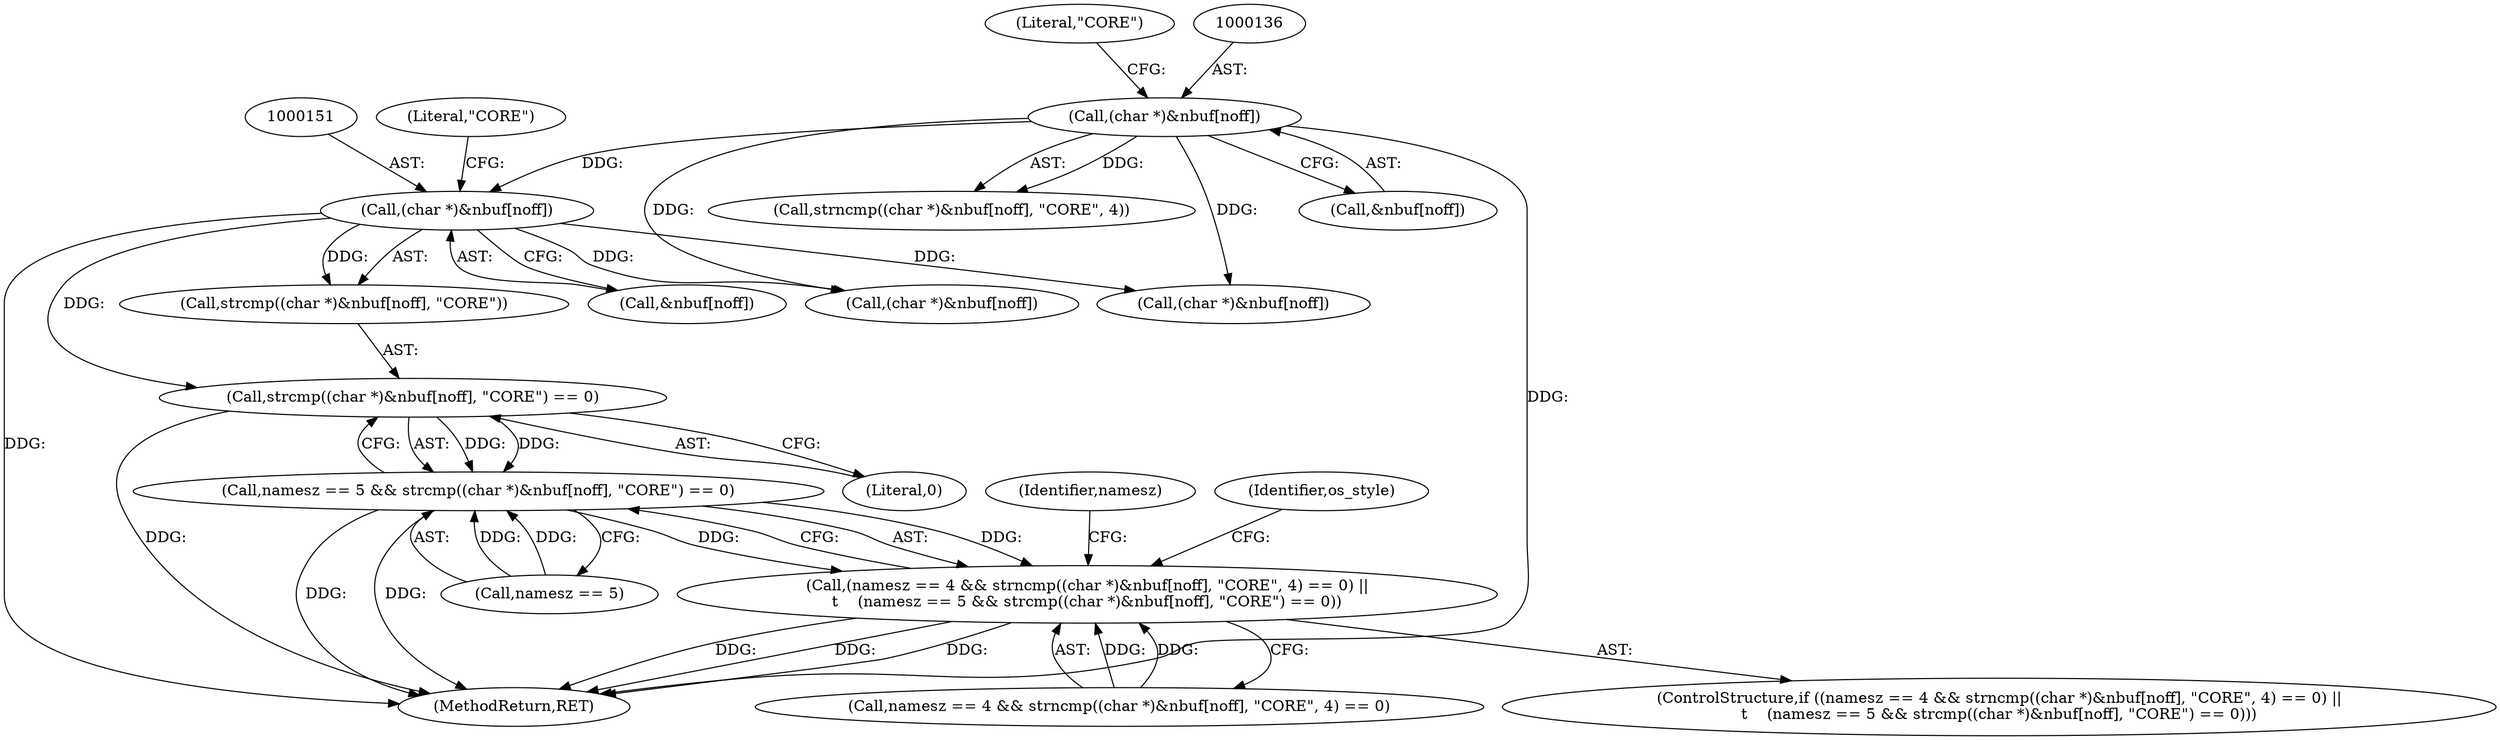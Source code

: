 digraph "0_file_2858eaf99f6cc5aae129bcbf1e24ad160240185f@API" {
"1000148" [label="(Call,strcmp((char *)&nbuf[noff], \"CORE\") == 0)"];
"1000150" [label="(Call,(char *)&nbuf[noff])"];
"1000135" [label="(Call,(char *)&nbuf[noff])"];
"1000144" [label="(Call,namesz == 5 && strcmp((char *)&nbuf[noff], \"CORE\") == 0)"];
"1000128" [label="(Call,(namesz == 4 && strncmp((char *)&nbuf[noff], \"CORE\", 4) == 0) ||\n\t    (namesz == 5 && strcmp((char *)&nbuf[noff], \"CORE\") == 0))"];
"1000150" [label="(Call,(char *)&nbuf[noff])"];
"1000165" [label="(Identifier,namesz)"];
"1000145" [label="(Call,namesz == 5)"];
"1000135" [label="(Call,(char *)&nbuf[noff])"];
"1000134" [label="(Call,strncmp((char *)&nbuf[noff], \"CORE\", 4))"];
"1000169" [label="(Call,(char *)&nbuf[noff])"];
"1000129" [label="(Call,namesz == 4 && strncmp((char *)&nbuf[noff], \"CORE\", 4) == 0)"];
"1000127" [label="(ControlStructure,if ((namesz == 4 && strncmp((char *)&nbuf[noff], \"CORE\", 4) == 0) ||\n\t    (namesz == 5 && strcmp((char *)&nbuf[noff], \"CORE\") == 0)))"];
"1000148" [label="(Call,strcmp((char *)&nbuf[noff], \"CORE\") == 0)"];
"1000551" [label="(MethodReturn,RET)"];
"1000128" [label="(Call,(namesz == 4 && strncmp((char *)&nbuf[noff], \"CORE\", 4) == 0) ||\n\t    (namesz == 5 && strcmp((char *)&nbuf[noff], \"CORE\") == 0))"];
"1000157" [label="(Literal,0)"];
"1000188" [label="(Call,(char *)&nbuf[noff])"];
"1000160" [label="(Identifier,os_style)"];
"1000149" [label="(Call,strcmp((char *)&nbuf[noff], \"CORE\"))"];
"1000137" [label="(Call,&nbuf[noff])"];
"1000156" [label="(Literal,\"CORE\")"];
"1000144" [label="(Call,namesz == 5 && strcmp((char *)&nbuf[noff], \"CORE\") == 0)"];
"1000141" [label="(Literal,\"CORE\")"];
"1000152" [label="(Call,&nbuf[noff])"];
"1000148" -> "1000144"  [label="AST: "];
"1000148" -> "1000157"  [label="CFG: "];
"1000149" -> "1000148"  [label="AST: "];
"1000157" -> "1000148"  [label="AST: "];
"1000144" -> "1000148"  [label="CFG: "];
"1000148" -> "1000551"  [label="DDG: "];
"1000148" -> "1000144"  [label="DDG: "];
"1000148" -> "1000144"  [label="DDG: "];
"1000150" -> "1000148"  [label="DDG: "];
"1000150" -> "1000149"  [label="AST: "];
"1000150" -> "1000152"  [label="CFG: "];
"1000151" -> "1000150"  [label="AST: "];
"1000152" -> "1000150"  [label="AST: "];
"1000156" -> "1000150"  [label="CFG: "];
"1000150" -> "1000551"  [label="DDG: "];
"1000150" -> "1000149"  [label="DDG: "];
"1000135" -> "1000150"  [label="DDG: "];
"1000150" -> "1000169"  [label="DDG: "];
"1000150" -> "1000188"  [label="DDG: "];
"1000135" -> "1000134"  [label="AST: "];
"1000135" -> "1000137"  [label="CFG: "];
"1000136" -> "1000135"  [label="AST: "];
"1000137" -> "1000135"  [label="AST: "];
"1000141" -> "1000135"  [label="CFG: "];
"1000135" -> "1000551"  [label="DDG: "];
"1000135" -> "1000134"  [label="DDG: "];
"1000135" -> "1000169"  [label="DDG: "];
"1000135" -> "1000188"  [label="DDG: "];
"1000144" -> "1000128"  [label="AST: "];
"1000144" -> "1000145"  [label="CFG: "];
"1000145" -> "1000144"  [label="AST: "];
"1000128" -> "1000144"  [label="CFG: "];
"1000144" -> "1000551"  [label="DDG: "];
"1000144" -> "1000551"  [label="DDG: "];
"1000144" -> "1000128"  [label="DDG: "];
"1000144" -> "1000128"  [label="DDG: "];
"1000145" -> "1000144"  [label="DDG: "];
"1000145" -> "1000144"  [label="DDG: "];
"1000128" -> "1000127"  [label="AST: "];
"1000128" -> "1000129"  [label="CFG: "];
"1000129" -> "1000128"  [label="AST: "];
"1000160" -> "1000128"  [label="CFG: "];
"1000165" -> "1000128"  [label="CFG: "];
"1000128" -> "1000551"  [label="DDG: "];
"1000128" -> "1000551"  [label="DDG: "];
"1000128" -> "1000551"  [label="DDG: "];
"1000129" -> "1000128"  [label="DDG: "];
"1000129" -> "1000128"  [label="DDG: "];
}
